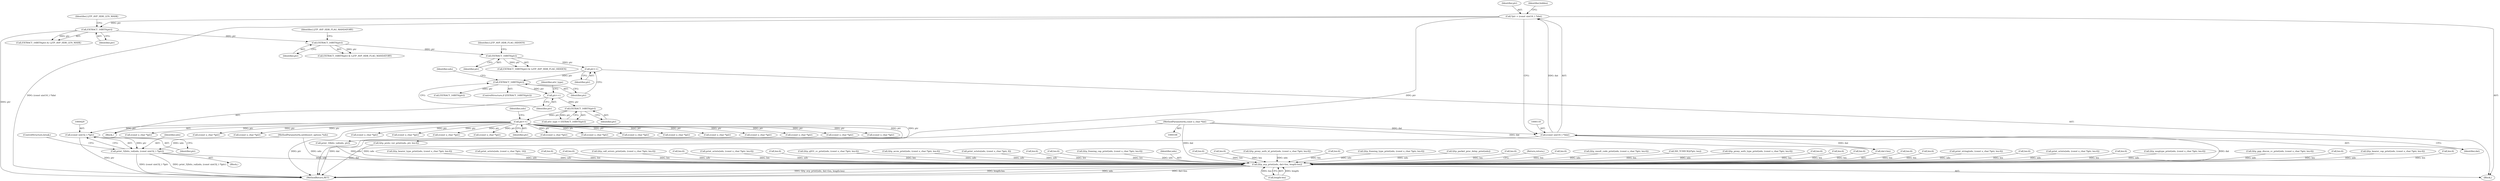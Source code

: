 digraph "0_tcpdump_cc4a7391c616be7a64ed65742ef9ed3f106eb165_0@pointer" {
"1000428" [label="(Call,(const uint32_t *)ptr)"];
"1000231" [label="(Call,ptr++)"];
"1000229" [label="(Call,EXTRACT_16BITS(ptr))"];
"1000225" [label="(Call,ptr++)"];
"1000186" [label="(Call,EXTRACT_16BITS(ptr))"];
"1000183" [label="(Call,ptr++)"];
"1000172" [label="(Call,EXTRACT_16BITS(ptr))"];
"1000162" [label="(Call,EXTRACT_16BITS(ptr))"];
"1000141" [label="(Call,EXTRACT_16BITS(ptr))"];
"1000115" [label="(Call,*ptr = (const uint16_t *)dat)"];
"1000117" [label="(Call,(const uint16_t *)dat)"];
"1000110" [label="(MethodParameterIn,const u_char *dat)"];
"1000426" [label="(Call,print_32bits_val(ndo, (const uint32_t *)ptr))"];
"1000514" [label="(Call,l2tp_avp_print(ndo, dat+len, length-len))"];
"1000342" [label="(Call,print_16bits_val(ndo, ptr))"];
"1000448" [label="(Call,len-6)"];
"1000230" [label="(Identifier,ptr)"];
"1000321" [label="(Call,(const u_char *)ptr)"];
"1000235" [label="(Identifier,ndo)"];
"1000358" [label="(Call,len-6)"];
"1000469" [label="(Call,(const u_char *)ptr)"];
"1000467" [label="(Call,l2tp_proxy_auth_id_print(ndo, (const u_char *)ptr, len-6))"];
"1000472" [label="(Call,len-6)"];
"1000225" [label="(Call,ptr++)"];
"1000116" [label="(Identifier,ptr)"];
"1000216" [label="(Call,len-6)"];
"1000171" [label="(Call,EXTRACT_16BITS(ptr) & L2TP_AVP_HDR_FLAG_HIDDEN)"];
"1000443" [label="(Call,l2tp_framing_type_print(ndo, (const u_char *)ptr, len-6))"];
"1000172" [label="(Call,EXTRACT_16BITS(ptr))"];
"1000453" [label="(Call,l2tp_packet_proc_delay_print(ndo))"];
"1000403" [label="(Call,(const u_char *)ptr)"];
"1000462" [label="(Call,len-6)"];
"1000232" [label="(Identifier,ptr)"];
"1000431" [label="(ControlStructure,break;)"];
"1000522" [label="(Return,return;)"];
"1000445" [label="(Call,(const u_char *)ptr)"];
"1000514" [label="(Call,l2tp_avp_print(ndo, dat+len, length-len))"];
"1000228" [label="(Identifier,attr_type)"];
"1000269" [label="(Call,l2tp_result_code_print(ndo, (const u_char *)ptr, len-6))"];
"1000184" [label="(Identifier,ptr)"];
"1000142" [label="(Identifier,ptr)"];
"1000109" [label="(MethodParameterIn,netdissect_options *ndo)"];
"1000229" [label="(Call,EXTRACT_16BITS(ptr))"];
"1000110" [label="(MethodParameterIn,const u_char *dat)"];
"1000156" [label="(Call,ND_TCHECK2(*ptr, len))"];
"1000457" [label="(Call,l2tp_proxy_auth_type_print(ndo, (const u_char *)ptr, len-6))"];
"1000183" [label="(Call,ptr++)"];
"1000112" [label="(Block,)"];
"1000271" [label="(Call,(const u_char *)ptr)"];
"1000299" [label="(Call,(const u_char *)ptr)"];
"1000504" [label="(Call,len-6)"];
"1000187" [label="(Identifier,ptr)"];
"1000173" [label="(Identifier,ptr)"];
"1000115" [label="(Call,*ptr = (const uint16_t *)dat)"];
"1000438" [label="(Call,len-6)"];
"1000332" [label="(Call,len-6)"];
"1000264" [label="(Call,len-6)"];
"1000161" [label="(Call,EXTRACT_16BITS(ptr) & L2TP_AVP_HDR_FLAG_MANDATORY)"];
"1000231" [label="(Call,ptr++)"];
"1000381" [label="(Call,(const u_char *)ptr)"];
"1000309" [label="(Call,len-6)"];
"1000194" [label="(Call,EXTRACT_16BITS(ptr))"];
"1000289" [label="(Call,(const u_char *)ptr)"];
"1000119" [label="(Identifier,dat)"];
"1000353" [label="(Call,print_string(ndo, (const u_char *)ptr, len-6))"];
"1000416" [label="(Call,len-6)"];
"1000174" [label="(Identifier,L2TP_AVP_HDR_FLAG_HIDDEN)"];
"1000211" [label="(Call,print_octets(ndo, (const u_char *)ptr, len-6))"];
"1000185" [label="(ControlStructure,if (EXTRACT_16BITS(ptr)))"];
"1000292" [label="(Call,len-6)"];
"1000259" [label="(Call,l2tp_msgtype_print(ndo, (const u_char *)ptr, len-6))"];
"1000499" [label="(Call,l2tp_ppp_discon_cc_print(ndo, (const u_char *)ptr, len-6))"];
"1000302" [label="(Call,len-6)"];
"1000162" [label="(Call,EXTRACT_16BITS(ptr))"];
"1000297" [label="(Call,l2tp_bearer_cap_print(ndo, (const u_char *)ptr, len-6))"];
"1000501" [label="(Call,(const u_char *)ptr)"];
"1000279" [label="(Call,l2tp_proto_ver_print(ndo, ptr, len-6))"];
"1000226" [label="(Identifier,ptr)"];
"1000191" [label="(Identifier,ndo)"];
"1000528" [label="(MethodReturn,RET)"];
"1000141" [label="(Call,EXTRACT_16BITS(ptr))"];
"1000492" [label="(Call,len-6)"];
"1000433" [label="(Call,l2tp_bearer_type_print(ndo, (const u_char *)ptr, len-6))"];
"1000401" [label="(Call,print_octets(ndo, (const u_char *)ptr, 16))"];
"1000391" [label="(Call,len-6)"];
"1000428" [label="(Call,(const uint32_t *)ptr)"];
"1000224" [label="(Block,)"];
"1000516" [label="(Call,dat+len)"];
"1000282" [label="(Call,len-6)"];
"1000227" [label="(Call,attr_type = EXTRACT_16BITS(ptr))"];
"1000519" [label="(Call,length-len)"];
"1000489" [label="(Call,(const u_char *)ptr)"];
"1000426" [label="(Call,print_32bits_val(ndo, (const uint32_t *)ptr))"];
"1000479" [label="(Call,(const u_char *)ptr)"];
"1000186" [label="(Call,EXTRACT_16BITS(ptr))"];
"1000477" [label="(Call,l2tp_call_errors_print(ndo, (const u_char *)ptr, len-6))"];
"1000261" [label="(Call,(const u_char *)ptr)"];
"1000257" [label="(Block,)"];
"1000459" [label="(Call,(const u_char *)ptr)"];
"1000163" [label="(Identifier,ptr)"];
"1000482" [label="(Call,len-6)"];
"1000117" [label="(Call,(const uint16_t *)dat)"];
"1000369" [label="(Call,print_octets(ndo, (const u_char *)ptr, len-6))"];
"1000384" [label="(Call,len-6)"];
"1000140" [label="(Call,EXTRACT_16BITS(ptr) & L2TP_AVP_HDR_LEN_MASK)"];
"1000379" [label="(Call,l2tp_q931_cc_print(ndo, (const u_char *)ptr, len-6))"];
"1000371" [label="(Call,(const u_char *)ptr)"];
"1000487" [label="(Call,l2tp_accm_print(ndo, (const u_char *)ptr, len-6))"];
"1000427" [label="(Identifier,ndo)"];
"1000319" [label="(Call,print_octets(ndo, (const u_char *)ptr, 8))"];
"1000430" [label="(Identifier,ptr)"];
"1000164" [label="(Identifier,L2TP_AVP_HDR_FLAG_MANDATORY)"];
"1000374" [label="(Call,len-6)"];
"1000435" [label="(Call,(const u_char *)ptr)"];
"1000274" [label="(Call,len-6)"];
"1000355" [label="(Call,(const u_char *)ptr)"];
"1000123" [label="(Identifier,hidden)"];
"1000287" [label="(Call,l2tp_framing_cap_print(ndo, (const u_char *)ptr, len-6))"];
"1000515" [label="(Identifier,ndo)"];
"1000143" [label="(Identifier,L2TP_AVP_HDR_LEN_MASK)"];
"1000428" -> "1000426"  [label="AST: "];
"1000428" -> "1000430"  [label="CFG: "];
"1000429" -> "1000428"  [label="AST: "];
"1000430" -> "1000428"  [label="AST: "];
"1000426" -> "1000428"  [label="CFG: "];
"1000428" -> "1000528"  [label="DDG: ptr"];
"1000428" -> "1000426"  [label="DDG: ptr"];
"1000231" -> "1000428"  [label="DDG: ptr"];
"1000231" -> "1000224"  [label="AST: "];
"1000231" -> "1000232"  [label="CFG: "];
"1000232" -> "1000231"  [label="AST: "];
"1000235" -> "1000231"  [label="CFG: "];
"1000231" -> "1000528"  [label="DDG: ptr"];
"1000229" -> "1000231"  [label="DDG: ptr"];
"1000231" -> "1000261"  [label="DDG: ptr"];
"1000231" -> "1000271"  [label="DDG: ptr"];
"1000231" -> "1000279"  [label="DDG: ptr"];
"1000231" -> "1000289"  [label="DDG: ptr"];
"1000231" -> "1000299"  [label="DDG: ptr"];
"1000231" -> "1000321"  [label="DDG: ptr"];
"1000231" -> "1000342"  [label="DDG: ptr"];
"1000231" -> "1000355"  [label="DDG: ptr"];
"1000231" -> "1000371"  [label="DDG: ptr"];
"1000231" -> "1000381"  [label="DDG: ptr"];
"1000231" -> "1000403"  [label="DDG: ptr"];
"1000231" -> "1000435"  [label="DDG: ptr"];
"1000231" -> "1000445"  [label="DDG: ptr"];
"1000231" -> "1000459"  [label="DDG: ptr"];
"1000231" -> "1000469"  [label="DDG: ptr"];
"1000231" -> "1000479"  [label="DDG: ptr"];
"1000231" -> "1000489"  [label="DDG: ptr"];
"1000231" -> "1000501"  [label="DDG: ptr"];
"1000229" -> "1000227"  [label="AST: "];
"1000229" -> "1000230"  [label="CFG: "];
"1000230" -> "1000229"  [label="AST: "];
"1000227" -> "1000229"  [label="CFG: "];
"1000229" -> "1000227"  [label="DDG: ptr"];
"1000225" -> "1000229"  [label="DDG: ptr"];
"1000225" -> "1000224"  [label="AST: "];
"1000225" -> "1000226"  [label="CFG: "];
"1000226" -> "1000225"  [label="AST: "];
"1000228" -> "1000225"  [label="CFG: "];
"1000186" -> "1000225"  [label="DDG: ptr"];
"1000186" -> "1000185"  [label="AST: "];
"1000186" -> "1000187"  [label="CFG: "];
"1000187" -> "1000186"  [label="AST: "];
"1000191" -> "1000186"  [label="CFG: "];
"1000226" -> "1000186"  [label="CFG: "];
"1000183" -> "1000186"  [label="DDG: ptr"];
"1000186" -> "1000194"  [label="DDG: ptr"];
"1000183" -> "1000112"  [label="AST: "];
"1000183" -> "1000184"  [label="CFG: "];
"1000184" -> "1000183"  [label="AST: "];
"1000187" -> "1000183"  [label="CFG: "];
"1000172" -> "1000183"  [label="DDG: ptr"];
"1000172" -> "1000171"  [label="AST: "];
"1000172" -> "1000173"  [label="CFG: "];
"1000173" -> "1000172"  [label="AST: "];
"1000174" -> "1000172"  [label="CFG: "];
"1000172" -> "1000171"  [label="DDG: ptr"];
"1000162" -> "1000172"  [label="DDG: ptr"];
"1000162" -> "1000161"  [label="AST: "];
"1000162" -> "1000163"  [label="CFG: "];
"1000163" -> "1000162"  [label="AST: "];
"1000164" -> "1000162"  [label="CFG: "];
"1000162" -> "1000161"  [label="DDG: ptr"];
"1000141" -> "1000162"  [label="DDG: ptr"];
"1000141" -> "1000140"  [label="AST: "];
"1000141" -> "1000142"  [label="CFG: "];
"1000142" -> "1000141"  [label="AST: "];
"1000143" -> "1000141"  [label="CFG: "];
"1000141" -> "1000528"  [label="DDG: ptr"];
"1000141" -> "1000140"  [label="DDG: ptr"];
"1000115" -> "1000141"  [label="DDG: ptr"];
"1000115" -> "1000112"  [label="AST: "];
"1000115" -> "1000117"  [label="CFG: "];
"1000116" -> "1000115"  [label="AST: "];
"1000117" -> "1000115"  [label="AST: "];
"1000123" -> "1000115"  [label="CFG: "];
"1000115" -> "1000528"  [label="DDG: (const uint16_t *)dat"];
"1000115" -> "1000528"  [label="DDG: ptr"];
"1000117" -> "1000115"  [label="DDG: dat"];
"1000117" -> "1000119"  [label="CFG: "];
"1000118" -> "1000117"  [label="AST: "];
"1000119" -> "1000117"  [label="AST: "];
"1000117" -> "1000528"  [label="DDG: dat"];
"1000110" -> "1000117"  [label="DDG: dat"];
"1000117" -> "1000514"  [label="DDG: dat"];
"1000117" -> "1000516"  [label="DDG: dat"];
"1000110" -> "1000108"  [label="AST: "];
"1000110" -> "1000528"  [label="DDG: dat"];
"1000110" -> "1000514"  [label="DDG: dat"];
"1000110" -> "1000516"  [label="DDG: dat"];
"1000426" -> "1000257"  [label="AST: "];
"1000427" -> "1000426"  [label="AST: "];
"1000431" -> "1000426"  [label="CFG: "];
"1000426" -> "1000528"  [label="DDG: (const uint32_t *)ptr"];
"1000426" -> "1000528"  [label="DDG: print_32bits_val(ndo, (const uint32_t *)ptr)"];
"1000109" -> "1000426"  [label="DDG: ndo"];
"1000426" -> "1000514"  [label="DDG: ndo"];
"1000514" -> "1000112"  [label="AST: "];
"1000514" -> "1000519"  [label="CFG: "];
"1000515" -> "1000514"  [label="AST: "];
"1000516" -> "1000514"  [label="AST: "];
"1000519" -> "1000514"  [label="AST: "];
"1000522" -> "1000514"  [label="CFG: "];
"1000514" -> "1000528"  [label="DDG: l2tp_avp_print(ndo, dat+len, length-len)"];
"1000514" -> "1000528"  [label="DDG: length-len"];
"1000514" -> "1000528"  [label="DDG: ndo"];
"1000514" -> "1000528"  [label="DDG: dat+len"];
"1000401" -> "1000514"  [label="DDG: ndo"];
"1000433" -> "1000514"  [label="DDG: ndo"];
"1000379" -> "1000514"  [label="DDG: ndo"];
"1000499" -> "1000514"  [label="DDG: ndo"];
"1000211" -> "1000514"  [label="DDG: ndo"];
"1000269" -> "1000514"  [label="DDG: ndo"];
"1000353" -> "1000514"  [label="DDG: ndo"];
"1000319" -> "1000514"  [label="DDG: ndo"];
"1000259" -> "1000514"  [label="DDG: ndo"];
"1000297" -> "1000514"  [label="DDG: ndo"];
"1000342" -> "1000514"  [label="DDG: ndo"];
"1000369" -> "1000514"  [label="DDG: ndo"];
"1000279" -> "1000514"  [label="DDG: ndo"];
"1000487" -> "1000514"  [label="DDG: ndo"];
"1000467" -> "1000514"  [label="DDG: ndo"];
"1000287" -> "1000514"  [label="DDG: ndo"];
"1000457" -> "1000514"  [label="DDG: ndo"];
"1000477" -> "1000514"  [label="DDG: ndo"];
"1000453" -> "1000514"  [label="DDG: ndo"];
"1000443" -> "1000514"  [label="DDG: ndo"];
"1000109" -> "1000514"  [label="DDG: ndo"];
"1000519" -> "1000514"  [label="DDG: length"];
"1000519" -> "1000514"  [label="DDG: len"];
"1000274" -> "1000514"  [label="DDG: len"];
"1000292" -> "1000514"  [label="DDG: len"];
"1000462" -> "1000514"  [label="DDG: len"];
"1000448" -> "1000514"  [label="DDG: len"];
"1000416" -> "1000514"  [label="DDG: len"];
"1000438" -> "1000514"  [label="DDG: len"];
"1000282" -> "1000514"  [label="DDG: len"];
"1000384" -> "1000514"  [label="DDG: len"];
"1000358" -> "1000514"  [label="DDG: len"];
"1000156" -> "1000514"  [label="DDG: len"];
"1000309" -> "1000514"  [label="DDG: len"];
"1000332" -> "1000514"  [label="DDG: len"];
"1000374" -> "1000514"  [label="DDG: len"];
"1000391" -> "1000514"  [label="DDG: len"];
"1000302" -> "1000514"  [label="DDG: len"];
"1000216" -> "1000514"  [label="DDG: len"];
"1000482" -> "1000514"  [label="DDG: len"];
"1000264" -> "1000514"  [label="DDG: len"];
"1000492" -> "1000514"  [label="DDG: len"];
"1000504" -> "1000514"  [label="DDG: len"];
"1000472" -> "1000514"  [label="DDG: len"];
}
